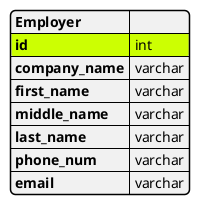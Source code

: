 @startjson

#highlight "id"

{
    "Employer" : "",
    "id" : "int",
    "company_name" : "varchar",        
    "first_name" : "varchar",
    "middle_name" : "varchar",
    "last_name"  : "varchar",
    "phone_num" : "varchar",
    "email" : "varchar"
}

@endjson
